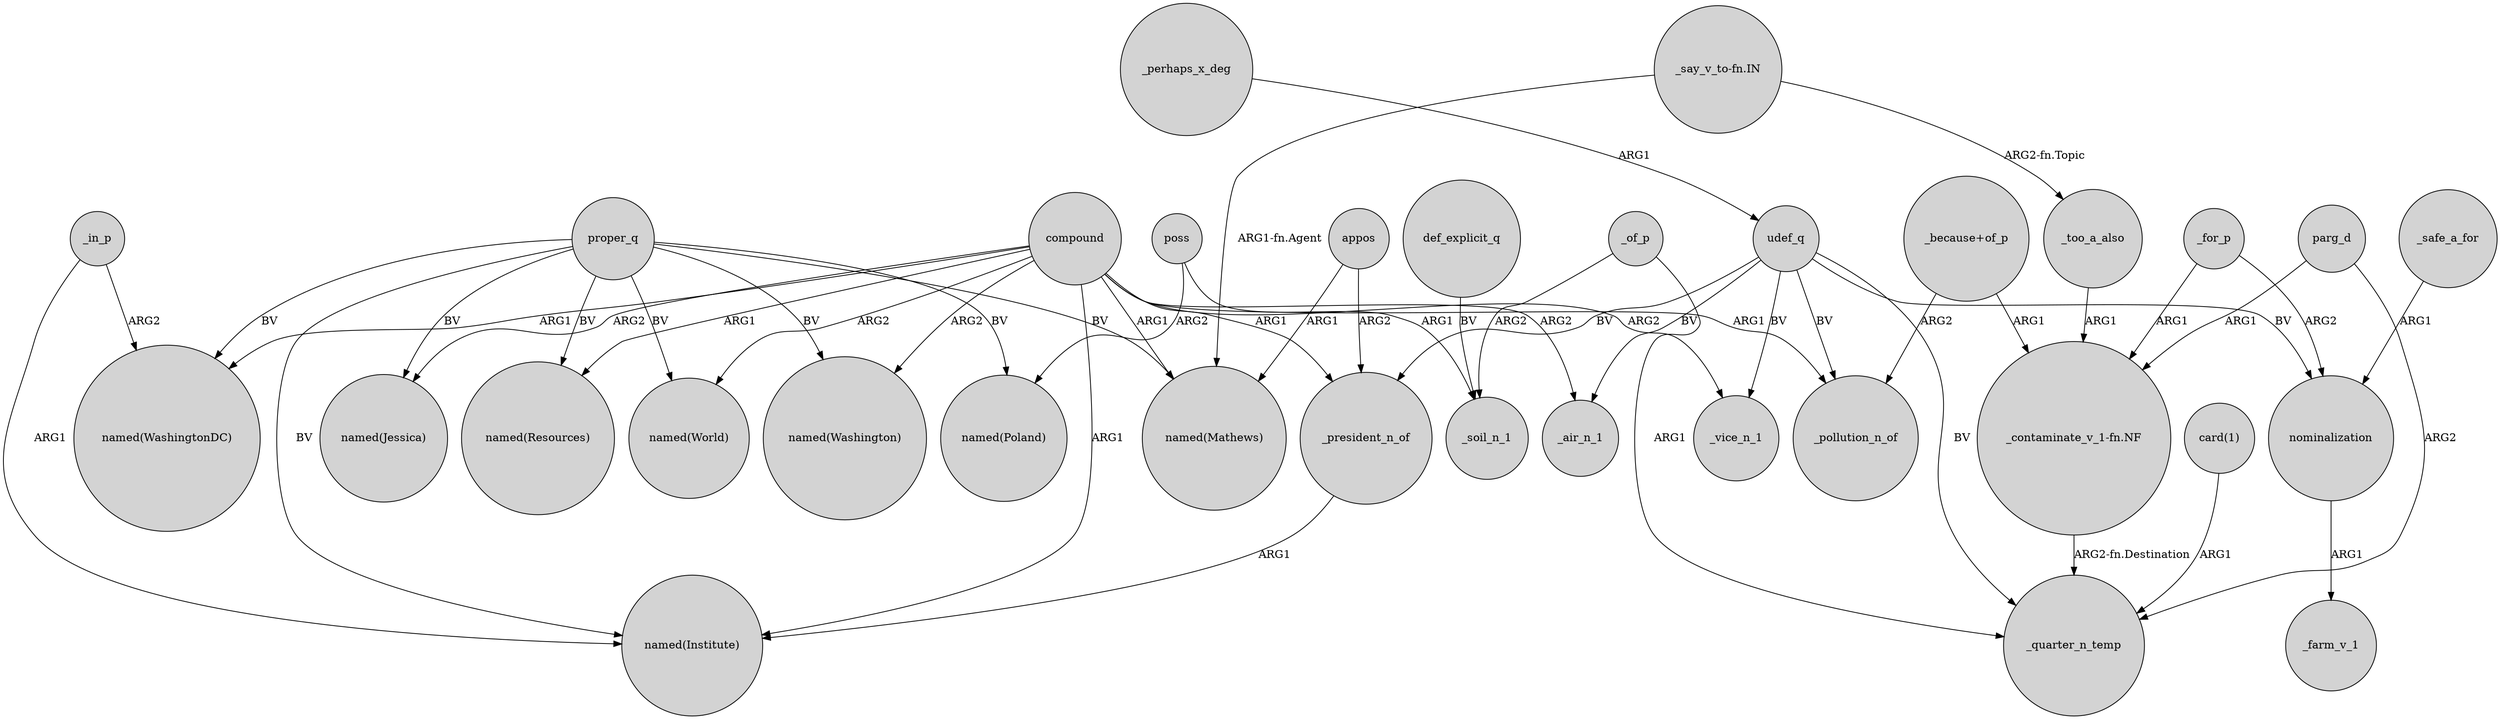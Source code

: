 digraph {
	node [shape=circle style=filled]
	compound -> "named(Resources)" [label=ARG1]
	_in_p -> "named(Institute)" [label=ARG1]
	compound -> _vice_n_1 [label=ARG2]
	udef_q -> _air_n_1 [label=BV]
	_too_a_also -> "_contaminate_v_1-fn.NF" [label=ARG1]
	proper_q -> "named(Resources)" [label=BV]
	nominalization -> _farm_v_1 [label=ARG1]
	parg_d -> "_contaminate_v_1-fn.NF" [label=ARG1]
	proper_q -> "named(Jessica)" [label=BV]
	proper_q -> "named(Institute)" [label=BV]
	"_contaminate_v_1-fn.NF" -> _quarter_n_temp [label="ARG2-fn.Destination"]
	"_because+of_p" -> "_contaminate_v_1-fn.NF" [label=ARG1]
	poss -> _soil_n_1 [label=ARG1]
	_in_p -> "named(WashingtonDC)" [label=ARG2]
	_for_p -> "_contaminate_v_1-fn.NF" [label=ARG1]
	compound -> "named(WashingtonDC)" [label=ARG1]
	_for_p -> nominalization [label=ARG2]
	proper_q -> "named(WashingtonDC)" [label=BV]
	_perhaps_x_deg -> udef_q [label=ARG1]
	appos -> "named(Mathews)" [label=ARG1]
	"_because+of_p" -> _pollution_n_of [label=ARG2]
	udef_q -> _vice_n_1 [label=BV]
	poss -> "named(Poland)" [label=ARG2]
	compound -> "named(Institute)" [label=ARG1]
	proper_q -> "named(Washington)" [label=BV]
	proper_q -> "named(Poland)" [label=BV]
	appos -> _president_n_of [label=ARG2]
	compound -> _pollution_n_of [label=ARG1]
	_of_p -> _soil_n_1 [label=ARG2]
	proper_q -> "named(Mathews)" [label=BV]
	compound -> _president_n_of [label=ARG1]
	udef_q -> _president_n_of [label=BV]
	_safe_a_for -> nominalization [label=ARG1]
	compound -> "named(World)" [label=ARG2]
	udef_q -> _pollution_n_of [label=BV]
	proper_q -> "named(World)" [label=BV]
	parg_d -> _quarter_n_temp [label=ARG2]
	udef_q -> nominalization [label=BV]
	compound -> "named(Jessica)" [label=ARG2]
	compound -> _air_n_1 [label=ARG2]
	"_say_v_to-fn.IN" -> _too_a_also [label="ARG2-fn.Topic"]
	def_explicit_q -> _soil_n_1 [label=BV]
	compound -> "named(Mathews)" [label=ARG1]
	compound -> "named(Washington)" [label=ARG2]
	"card(1)" -> _quarter_n_temp [label=ARG1]
	_president_n_of -> "named(Institute)" [label=ARG1]
	udef_q -> _quarter_n_temp [label=BV]
	_of_p -> _quarter_n_temp [label=ARG1]
	"_say_v_to-fn.IN" -> "named(Mathews)" [label="ARG1-fn.Agent"]
}
